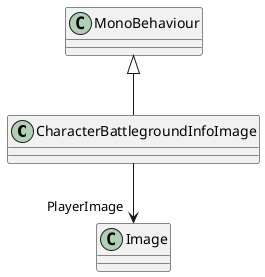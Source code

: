 @startuml
class CharacterBattlegroundInfoImage {
}
MonoBehaviour <|-- CharacterBattlegroundInfoImage
CharacterBattlegroundInfoImage --> "PlayerImage" Image
@enduml
